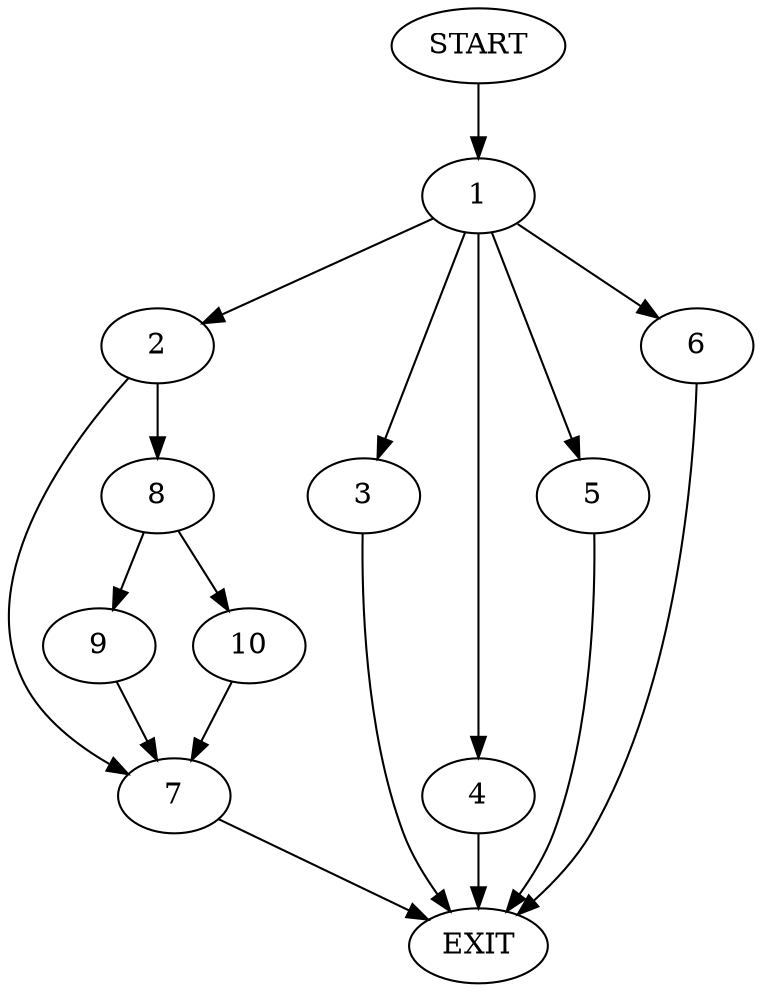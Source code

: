 digraph {
0 [label="START"]
11 [label="EXIT"]
0 -> 1
1 -> 2
1 -> 3
1 -> 4
1 -> 5
1 -> 6
6 -> 11
5 -> 11
4 -> 11
3 -> 11
2 -> 7
2 -> 8
8 -> 9
8 -> 10
7 -> 11
9 -> 7
10 -> 7
}
